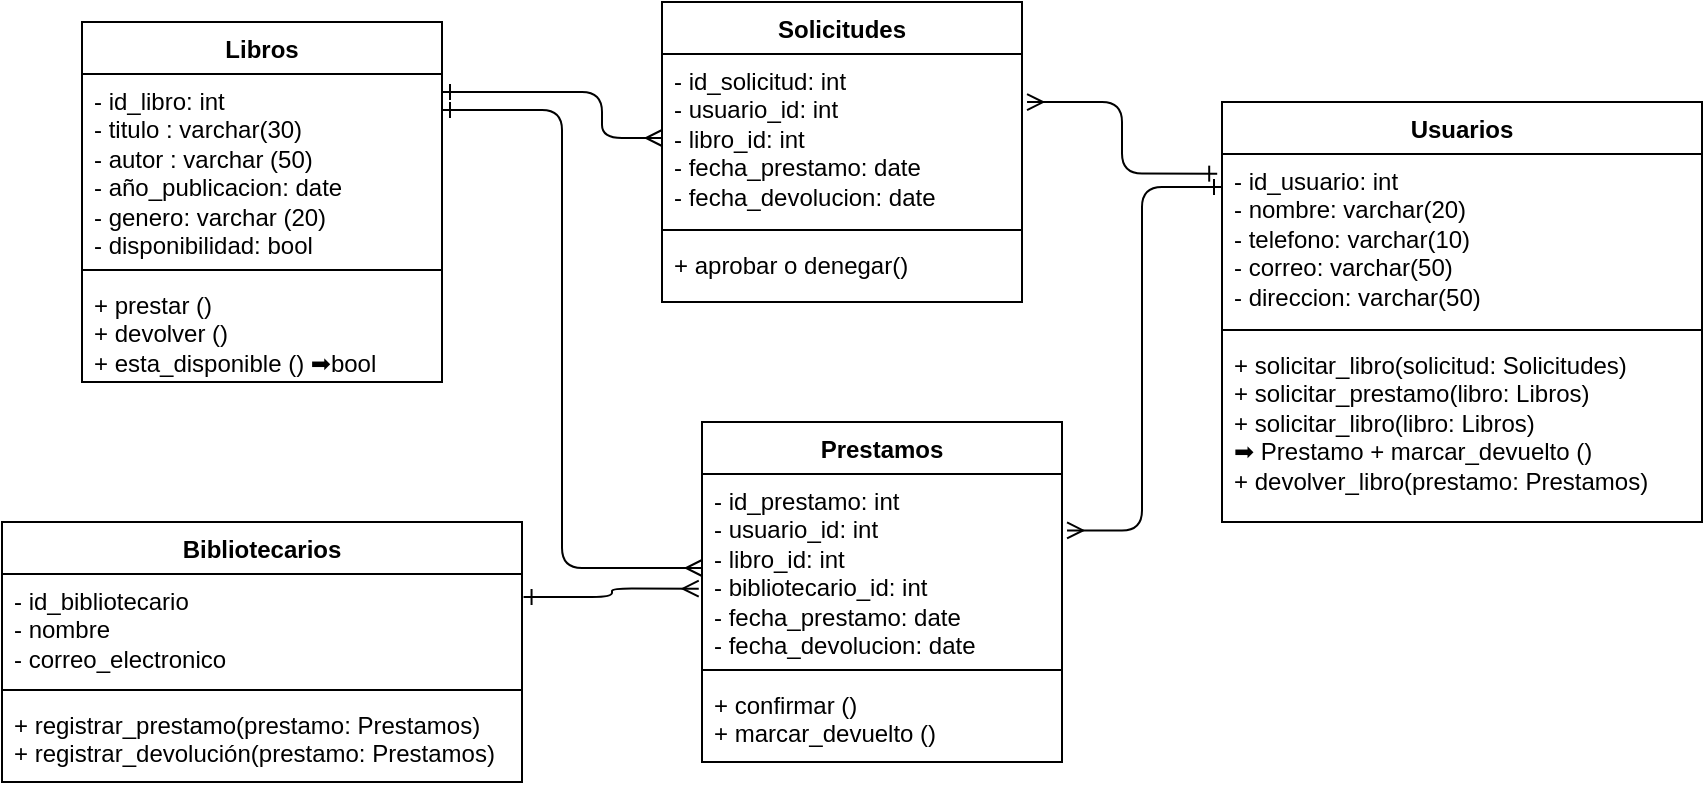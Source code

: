 <mxfile version="23.1.4" type="device">
  <diagram id="R2lEEEUBdFMjLlhIrx00" name="Page-1">
    <mxGraphModel dx="2045" dy="650" grid="1" gridSize="10" guides="1" tooltips="1" connect="1" arrows="1" fold="1" page="1" pageScale="1" pageWidth="850" pageHeight="1100" math="0" shadow="0" extFonts="Permanent Marker^https://fonts.googleapis.com/css?family=Permanent+Marker">
      <root>
        <mxCell id="0" />
        <mxCell id="1" parent="0" />
        <mxCell id="tAZarhQbyLmzfyn4Z7d_-40" style="edgeStyle=orthogonalEdgeStyle;rounded=1;orthogonalLoop=1;jettySize=auto;html=1;strokeColor=default;align=center;verticalAlign=middle;fontFamily=Helvetica;fontSize=11;fontColor=default;labelBackgroundColor=default;startArrow=ERone;startFill=0;endArrow=ERmany;endFill=0;entryX=0;entryY=0.5;entryDx=0;entryDy=0;" edge="1" parent="1" source="tAZarhQbyLmzfyn4Z7d_-46" target="tAZarhQbyLmzfyn4Z7d_-42">
          <mxGeometry relative="1" as="geometry">
            <mxPoint x="365.15" y="310.0" as="targetPoint" />
            <mxPoint x="470.0" y="499.98" as="sourcePoint" />
            <Array as="points">
              <mxPoint x="120" y="364" />
              <mxPoint x="120" y="593" />
            </Array>
          </mxGeometry>
        </mxCell>
        <mxCell id="tAZarhQbyLmzfyn4Z7d_-41" value="Prestamos" style="swimlane;fontStyle=1;align=center;verticalAlign=top;childLayout=stackLayout;horizontal=1;startSize=26;horizontalStack=0;resizeParent=1;resizeParentMax=0;resizeLast=0;collapsible=1;marginBottom=0;whiteSpace=wrap;html=1;" vertex="1" parent="1">
          <mxGeometry x="190" y="520" width="180" height="170" as="geometry" />
        </mxCell>
        <mxCell id="tAZarhQbyLmzfyn4Z7d_-42" value="- id_prestamo: int&lt;br&gt;- usuario_id: int&lt;br&gt;- libro_id: int&lt;br&gt;- bibliotecario_id: int&lt;br&gt;- fecha_prestamo: date&lt;br&gt;- fecha_devolucion: date" style="text;strokeColor=none;fillColor=none;align=left;verticalAlign=top;spacingLeft=4;spacingRight=4;overflow=hidden;rotatable=0;points=[[0,0.5],[1,0.5]];portConstraint=eastwest;whiteSpace=wrap;html=1;" vertex="1" parent="tAZarhQbyLmzfyn4Z7d_-41">
          <mxGeometry y="26" width="180" height="94" as="geometry" />
        </mxCell>
        <mxCell id="tAZarhQbyLmzfyn4Z7d_-43" value="" style="line;strokeWidth=1;fillColor=none;align=left;verticalAlign=middle;spacingTop=-1;spacingLeft=3;spacingRight=3;rotatable=0;labelPosition=right;points=[];portConstraint=eastwest;strokeColor=inherit;" vertex="1" parent="tAZarhQbyLmzfyn4Z7d_-41">
          <mxGeometry y="120" width="180" height="8" as="geometry" />
        </mxCell>
        <mxCell id="tAZarhQbyLmzfyn4Z7d_-44" value="+ confirmar ()&lt;br&gt;+ marcar_devuelto ()" style="text;strokeColor=none;fillColor=none;align=left;verticalAlign=top;spacingLeft=4;spacingRight=4;overflow=hidden;rotatable=0;points=[[0,0.5],[1,0.5]];portConstraint=eastwest;whiteSpace=wrap;html=1;" vertex="1" parent="tAZarhQbyLmzfyn4Z7d_-41">
          <mxGeometry y="128" width="180" height="42" as="geometry" />
        </mxCell>
        <mxCell id="tAZarhQbyLmzfyn4Z7d_-45" value="Libros" style="swimlane;fontStyle=1;align=center;verticalAlign=top;childLayout=stackLayout;horizontal=1;startSize=26;horizontalStack=0;resizeParent=1;resizeParentMax=0;resizeLast=0;collapsible=1;marginBottom=0;whiteSpace=wrap;html=1;" vertex="1" parent="1">
          <mxGeometry x="-120" y="320" width="180" height="180" as="geometry" />
        </mxCell>
        <mxCell id="tAZarhQbyLmzfyn4Z7d_-46" value="- id_libro: int&lt;br&gt;- titulo : varchar(30)&lt;br&gt;- autor : varchar (50)&lt;br&gt;- año_publicacion: date&lt;br&gt;- genero: varchar (20)&lt;br&gt;- disponibilidad: bool" style="text;strokeColor=none;fillColor=none;align=left;verticalAlign=top;spacingLeft=4;spacingRight=4;overflow=hidden;rotatable=0;points=[[0,0.5],[1,0.5]];portConstraint=eastwest;whiteSpace=wrap;html=1;" vertex="1" parent="tAZarhQbyLmzfyn4Z7d_-45">
          <mxGeometry y="26" width="180" height="94" as="geometry" />
        </mxCell>
        <mxCell id="tAZarhQbyLmzfyn4Z7d_-47" value="" style="line;strokeWidth=1;fillColor=none;align=left;verticalAlign=middle;spacingTop=-1;spacingLeft=3;spacingRight=3;rotatable=0;labelPosition=right;points=[];portConstraint=eastwest;strokeColor=inherit;" vertex="1" parent="tAZarhQbyLmzfyn4Z7d_-45">
          <mxGeometry y="120" width="180" height="8" as="geometry" />
        </mxCell>
        <mxCell id="tAZarhQbyLmzfyn4Z7d_-48" value="+ prestar ()&lt;br&gt;+ devolver ()&lt;br&gt;+ esta_disponible () ➡bool" style="text;strokeColor=none;fillColor=none;align=left;verticalAlign=top;spacingLeft=4;spacingRight=4;overflow=hidden;rotatable=0;points=[[0,0.5],[1,0.5]];portConstraint=eastwest;whiteSpace=wrap;html=1;" vertex="1" parent="tAZarhQbyLmzfyn4Z7d_-45">
          <mxGeometry y="128" width="180" height="52" as="geometry" />
        </mxCell>
        <mxCell id="tAZarhQbyLmzfyn4Z7d_-50" value="Usuarios" style="swimlane;fontStyle=1;align=center;verticalAlign=top;childLayout=stackLayout;horizontal=1;startSize=26;horizontalStack=0;resizeParent=1;resizeParentMax=0;resizeLast=0;collapsible=1;marginBottom=0;whiteSpace=wrap;html=1;" vertex="1" parent="1">
          <mxGeometry x="450" y="360" width="240" height="210" as="geometry" />
        </mxCell>
        <mxCell id="tAZarhQbyLmzfyn4Z7d_-51" value="- id_usuario: int&lt;br&gt;- nombre: varchar(20)&lt;br&gt;- telefono: varchar(10)&lt;br&gt;- correo: varchar(50)&lt;br&gt;- direccion: varchar(50)&amp;nbsp;" style="text;strokeColor=none;fillColor=none;align=left;verticalAlign=top;spacingLeft=4;spacingRight=4;overflow=hidden;rotatable=0;points=[[0,0.5],[1,0.5]];portConstraint=eastwest;whiteSpace=wrap;html=1;" vertex="1" parent="tAZarhQbyLmzfyn4Z7d_-50">
          <mxGeometry y="26" width="240" height="84" as="geometry" />
        </mxCell>
        <mxCell id="tAZarhQbyLmzfyn4Z7d_-52" value="" style="line;strokeWidth=1;fillColor=none;align=left;verticalAlign=middle;spacingTop=-1;spacingLeft=3;spacingRight=3;rotatable=0;labelPosition=right;points=[];portConstraint=eastwest;strokeColor=inherit;" vertex="1" parent="tAZarhQbyLmzfyn4Z7d_-50">
          <mxGeometry y="110" width="240" height="8" as="geometry" />
        </mxCell>
        <mxCell id="tAZarhQbyLmzfyn4Z7d_-53" value="+ solicitar_libro(solicitud: Solicitudes)&lt;br&gt;+ solicitar_prestamo(libro: Libros) &lt;br&gt;+ solicitar_libro(libro: Libros)&lt;br&gt;➡ Prestamo + marcar_devuelto ()&lt;br&gt;+ devolver_libro(prestamo: Prestamos) " style="text;strokeColor=none;fillColor=none;align=left;verticalAlign=top;spacingLeft=4;spacingRight=4;overflow=hidden;rotatable=0;points=[[0,0.5],[1,0.5]];portConstraint=eastwest;whiteSpace=wrap;html=1;" vertex="1" parent="tAZarhQbyLmzfyn4Z7d_-50">
          <mxGeometry y="118" width="240" height="92" as="geometry" />
        </mxCell>
        <mxCell id="tAZarhQbyLmzfyn4Z7d_-54" value="Bibliotecarios" style="swimlane;fontStyle=1;align=center;verticalAlign=top;childLayout=stackLayout;horizontal=1;startSize=26;horizontalStack=0;resizeParent=1;resizeParentMax=0;resizeLast=0;collapsible=1;marginBottom=0;whiteSpace=wrap;html=1;" vertex="1" parent="1">
          <mxGeometry x="-160" y="570" width="260" height="130" as="geometry" />
        </mxCell>
        <mxCell id="tAZarhQbyLmzfyn4Z7d_-55" value="- id_bibliotecario&lt;br&gt;- nombre&lt;br&gt;- correo_electronico" style="text;strokeColor=none;fillColor=none;align=left;verticalAlign=top;spacingLeft=4;spacingRight=4;overflow=hidden;rotatable=0;points=[[0,0.5],[1,0.5]];portConstraint=eastwest;whiteSpace=wrap;html=1;" vertex="1" parent="tAZarhQbyLmzfyn4Z7d_-54">
          <mxGeometry y="26" width="260" height="54" as="geometry" />
        </mxCell>
        <mxCell id="tAZarhQbyLmzfyn4Z7d_-56" value="" style="line;strokeWidth=1;fillColor=none;align=left;verticalAlign=middle;spacingTop=-1;spacingLeft=3;spacingRight=3;rotatable=0;labelPosition=right;points=[];portConstraint=eastwest;strokeColor=inherit;" vertex="1" parent="tAZarhQbyLmzfyn4Z7d_-54">
          <mxGeometry y="80" width="260" height="8" as="geometry" />
        </mxCell>
        <mxCell id="tAZarhQbyLmzfyn4Z7d_-57" value="+ registrar_prestamo(prestamo: Prestamos)&lt;br&gt;+ registrar_devolución(prestamo: Prestamos)" style="text;strokeColor=none;fillColor=none;align=left;verticalAlign=top;spacingLeft=4;spacingRight=4;overflow=hidden;rotatable=0;points=[[0,0.5],[1,0.5]];portConstraint=eastwest;whiteSpace=wrap;html=1;" vertex="1" parent="tAZarhQbyLmzfyn4Z7d_-54">
          <mxGeometry y="88" width="260" height="42" as="geometry" />
        </mxCell>
        <mxCell id="tAZarhQbyLmzfyn4Z7d_-58" style="edgeStyle=orthogonalEdgeStyle;rounded=1;orthogonalLoop=1;jettySize=auto;html=1;exitX=0;exitY=0.196;exitDx=0;exitDy=0;strokeColor=default;align=center;verticalAlign=middle;fontFamily=Helvetica;fontSize=11;fontColor=default;labelBackgroundColor=default;startArrow=ERone;startFill=0;endArrow=ERmany;endFill=0;exitPerimeter=0;entryX=1.014;entryY=0.3;entryDx=0;entryDy=0;entryPerimeter=0;" edge="1" parent="1" source="tAZarhQbyLmzfyn4Z7d_-51" target="tAZarhQbyLmzfyn4Z7d_-42">
          <mxGeometry relative="1" as="geometry">
            <mxPoint x="170" y="398" as="targetPoint" />
            <mxPoint x="239" y="385" as="sourcePoint" />
          </mxGeometry>
        </mxCell>
        <mxCell id="tAZarhQbyLmzfyn4Z7d_-60" style="edgeStyle=orthogonalEdgeStyle;rounded=1;orthogonalLoop=1;jettySize=auto;html=1;exitX=1.003;exitY=0.213;exitDx=0;exitDy=0;strokeColor=default;align=center;verticalAlign=middle;fontFamily=Helvetica;fontSize=11;fontColor=default;labelBackgroundColor=default;startArrow=ERone;startFill=0;endArrow=ERmany;endFill=0;exitPerimeter=0;entryX=-0.009;entryY=0.61;entryDx=0;entryDy=0;entryPerimeter=0;" edge="1" parent="1" source="tAZarhQbyLmzfyn4Z7d_-55" target="tAZarhQbyLmzfyn4Z7d_-42">
          <mxGeometry relative="1" as="geometry">
            <mxPoint x="190.0" y="533.34" as="targetPoint" />
            <mxPoint x="114.1" y="630" as="sourcePoint" />
          </mxGeometry>
        </mxCell>
        <mxCell id="tAZarhQbyLmzfyn4Z7d_-61" value="Solicitudes" style="swimlane;fontStyle=1;align=center;verticalAlign=top;childLayout=stackLayout;horizontal=1;startSize=26;horizontalStack=0;resizeParent=1;resizeParentMax=0;resizeLast=0;collapsible=1;marginBottom=0;whiteSpace=wrap;html=1;" vertex="1" parent="1">
          <mxGeometry x="170" y="310" width="180" height="150" as="geometry" />
        </mxCell>
        <mxCell id="tAZarhQbyLmzfyn4Z7d_-62" value="- id_solicitud: int&lt;br&gt;- usuario_id: int&lt;br&gt;- libro_id: int&lt;br&gt;- fecha_prestamo: date&lt;br&gt;- fecha_devolucion: date" style="text;strokeColor=none;fillColor=none;align=left;verticalAlign=top;spacingLeft=4;spacingRight=4;overflow=hidden;rotatable=0;points=[[0,0.5],[1,0.5]];portConstraint=eastwest;whiteSpace=wrap;html=1;" vertex="1" parent="tAZarhQbyLmzfyn4Z7d_-61">
          <mxGeometry y="26" width="180" height="84" as="geometry" />
        </mxCell>
        <mxCell id="tAZarhQbyLmzfyn4Z7d_-63" value="" style="line;strokeWidth=1;fillColor=none;align=left;verticalAlign=middle;spacingTop=-1;spacingLeft=3;spacingRight=3;rotatable=0;labelPosition=right;points=[];portConstraint=eastwest;strokeColor=inherit;" vertex="1" parent="tAZarhQbyLmzfyn4Z7d_-61">
          <mxGeometry y="110" width="180" height="8" as="geometry" />
        </mxCell>
        <mxCell id="tAZarhQbyLmzfyn4Z7d_-64" value="+ aprobar o denegar()" style="text;strokeColor=none;fillColor=none;align=left;verticalAlign=top;spacingLeft=4;spacingRight=4;overflow=hidden;rotatable=0;points=[[0,0.5],[1,0.5]];portConstraint=eastwest;whiteSpace=wrap;html=1;" vertex="1" parent="tAZarhQbyLmzfyn4Z7d_-61">
          <mxGeometry y="118" width="180" height="32" as="geometry" />
        </mxCell>
        <mxCell id="tAZarhQbyLmzfyn4Z7d_-65" style="edgeStyle=orthogonalEdgeStyle;rounded=1;orthogonalLoop=1;jettySize=auto;html=1;exitX=-0.01;exitY=0.117;exitDx=0;exitDy=0;entryX=1.014;entryY=0.286;entryDx=0;entryDy=0;entryPerimeter=0;exitPerimeter=0;strokeColor=default;align=center;verticalAlign=middle;fontFamily=Helvetica;fontSize=11;fontColor=default;labelBackgroundColor=default;startArrow=ERone;startFill=0;endArrow=ERmany;endFill=0;" edge="1" parent="1" source="tAZarhQbyLmzfyn4Z7d_-51" target="tAZarhQbyLmzfyn4Z7d_-62">
          <mxGeometry relative="1" as="geometry" />
        </mxCell>
        <mxCell id="tAZarhQbyLmzfyn4Z7d_-67" style="edgeStyle=orthogonalEdgeStyle;rounded=1;orthogonalLoop=1;jettySize=auto;html=1;exitX=1;exitY=0.096;exitDx=0;exitDy=0;entryX=0;entryY=0.5;entryDx=0;entryDy=0;strokeColor=default;align=center;verticalAlign=middle;fontFamily=Helvetica;fontSize=11;fontColor=default;labelBackgroundColor=default;startArrow=ERone;startFill=0;endArrow=ERmany;endFill=0;exitPerimeter=0;" edge="1" parent="1" source="tAZarhQbyLmzfyn4Z7d_-46" target="tAZarhQbyLmzfyn4Z7d_-62">
          <mxGeometry relative="1" as="geometry">
            <Array as="points">
              <mxPoint x="140" y="355" />
              <mxPoint x="140" y="378" />
            </Array>
          </mxGeometry>
        </mxCell>
      </root>
    </mxGraphModel>
  </diagram>
</mxfile>
